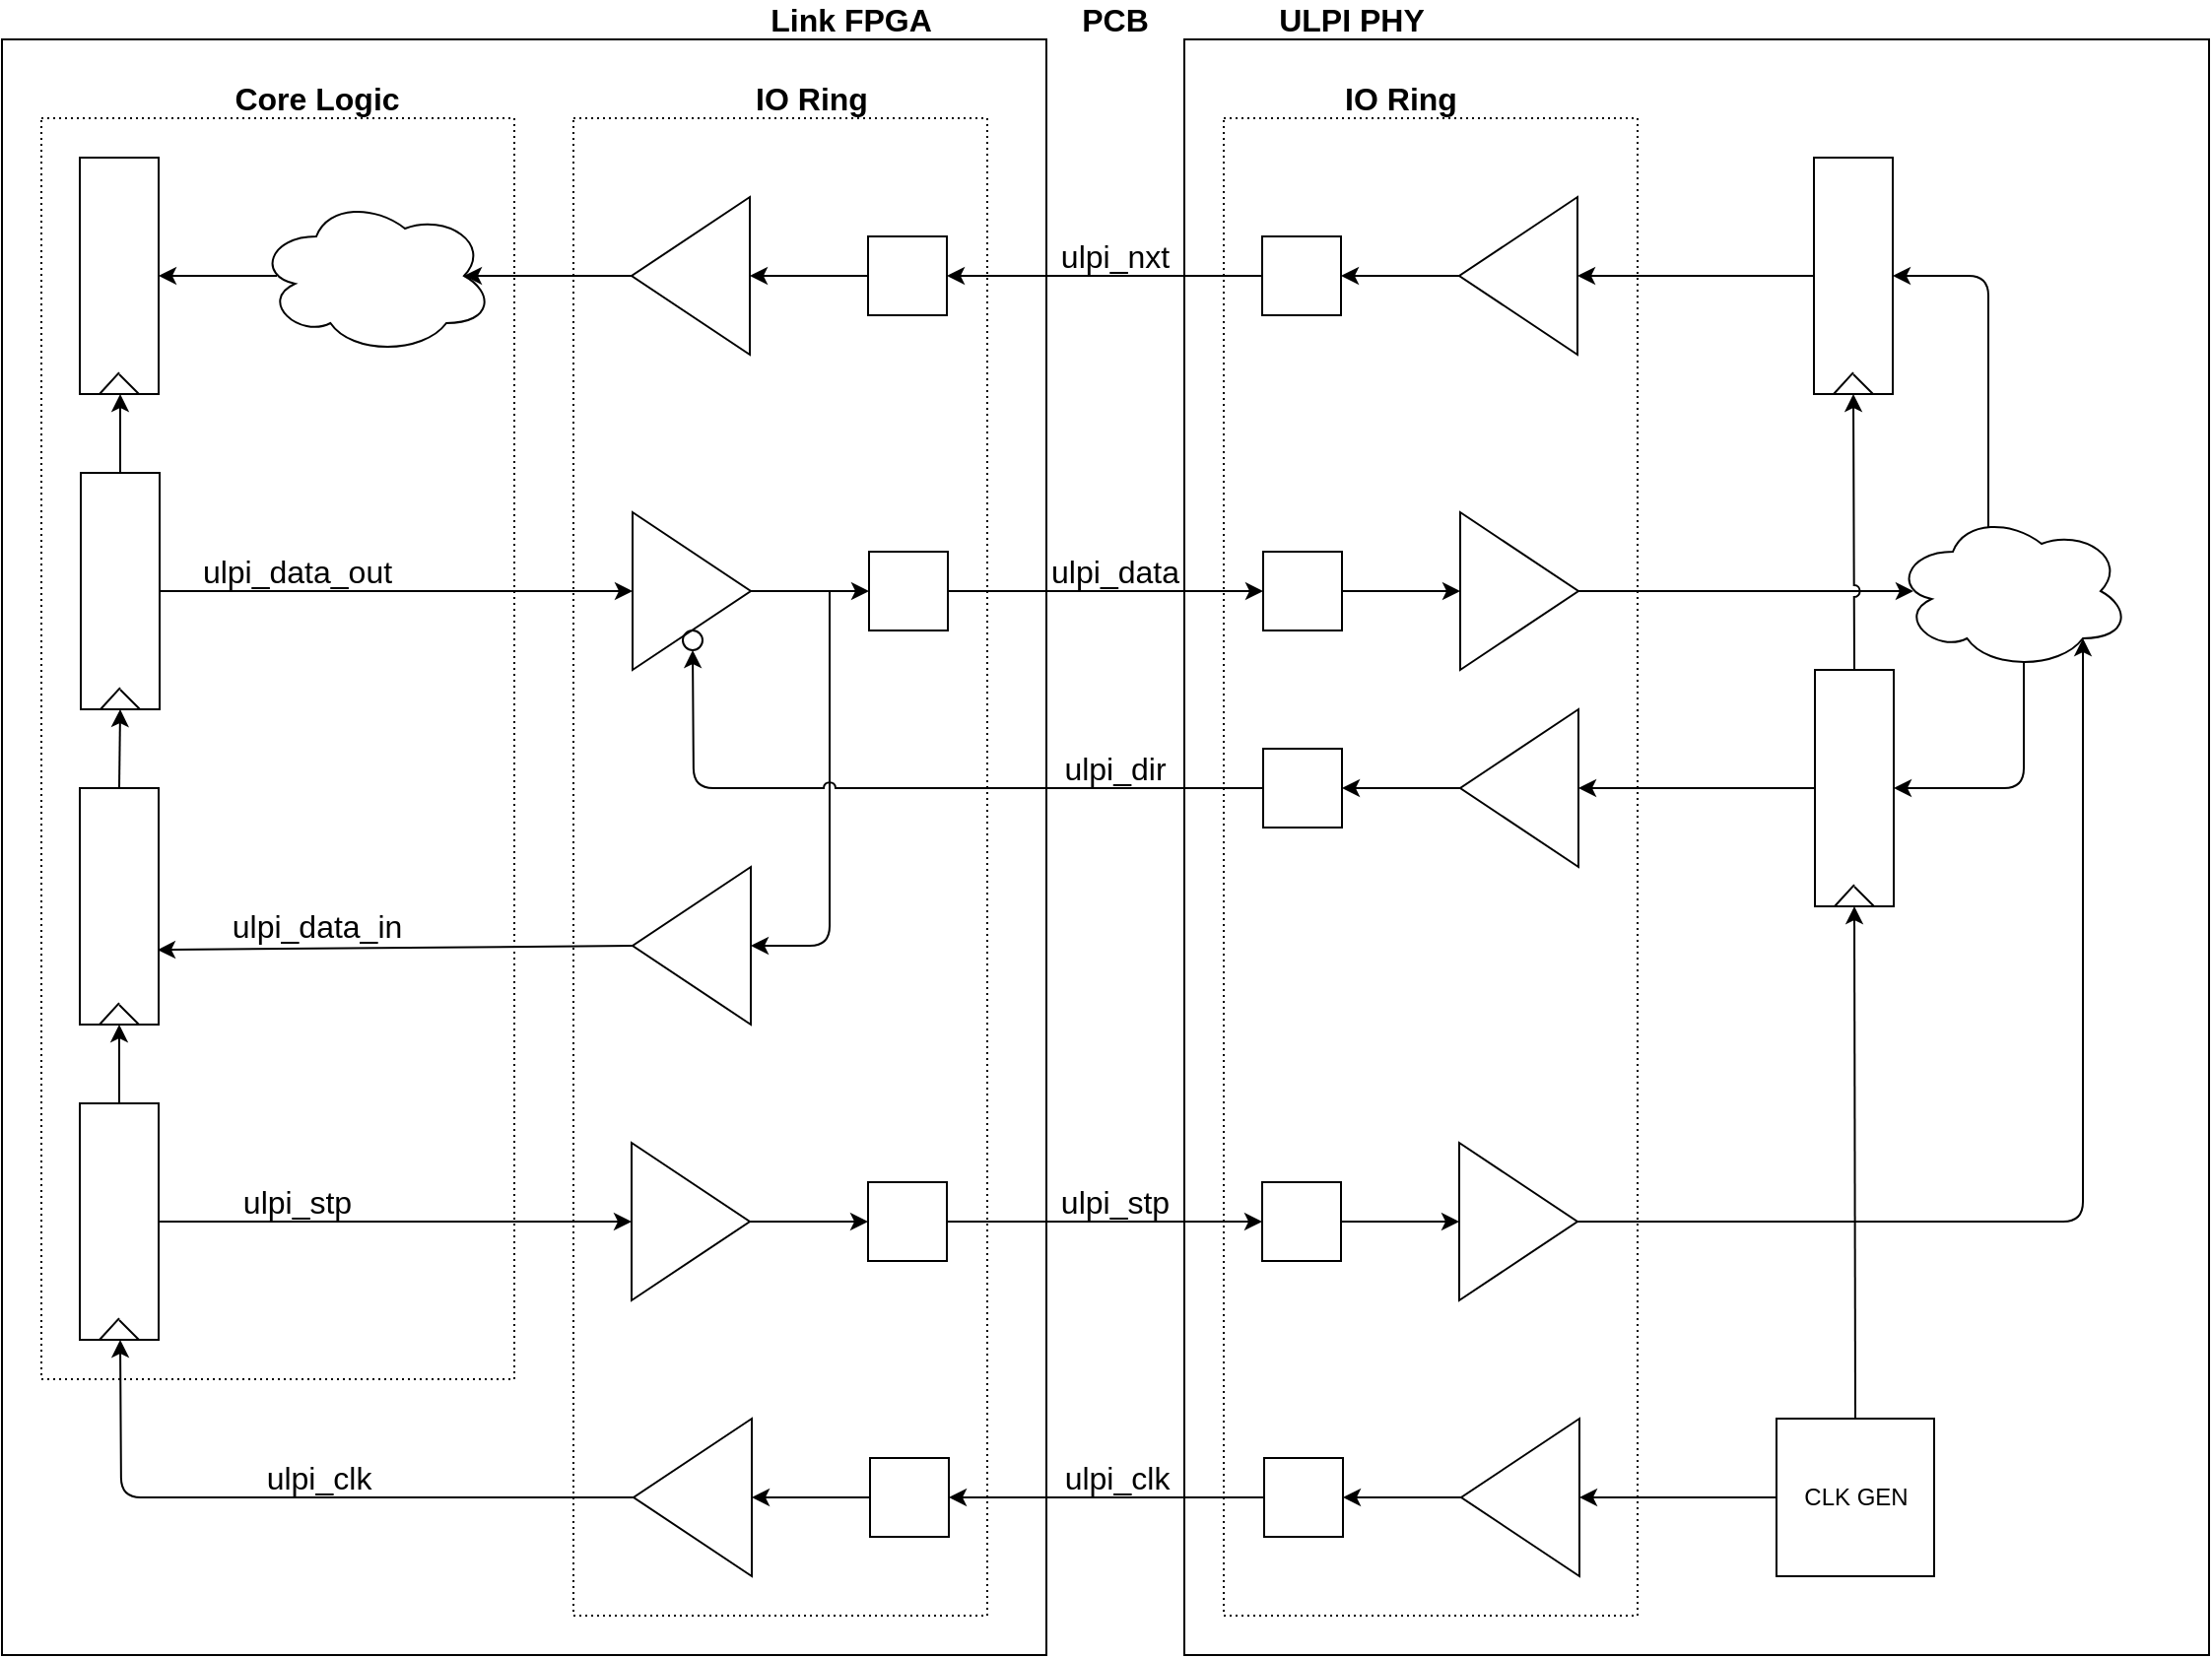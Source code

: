 <mxfile version="11.1.1" type="device"><diagram id="lzg5Di7YtlX_ZDFO6IJB" name="overall_setup_no_delays"><mxGraphModel dx="1768" dy="835" grid="1" gridSize="10" guides="1" tooltips="1" connect="1" arrows="1" fold="1" page="1" pageScale="1" pageWidth="850" pageHeight="1100" math="0" shadow="0"><root><mxCell id="0"/><mxCell id="1" parent="0"/><mxCell id="fNDn1lGV7plp49BUKcye-42" value="" style="rounded=0;whiteSpace=wrap;html=1;fillColor=none;" vertex="1" parent="1"><mxGeometry x="-80" y="140" width="530" height="820" as="geometry"/></mxCell><mxCell id="fNDn1lGV7plp49BUKcye-45" value="" style="rounded=0;whiteSpace=wrap;html=1;fillColor=none;" vertex="1" parent="1"><mxGeometry x="520" y="140" width="520" height="820" as="geometry"/></mxCell><mxCell id="fNDn1lGV7plp49BUKcye-40" value="" style="rounded=0;whiteSpace=wrap;html=1;fillColor=none;dashed=1;dashPattern=1 2;" vertex="1" parent="1"><mxGeometry x="540" y="180" width="210" height="760" as="geometry"/></mxCell><mxCell id="fNDn1lGV7plp49BUKcye-41" value="" style="rounded=0;whiteSpace=wrap;html=1;fillColor=none;dashed=1;dashPattern=1 2;" vertex="1" parent="1"><mxGeometry x="-60" y="180" width="240" height="640" as="geometry"/></mxCell><mxCell id="fNDn1lGV7plp49BUKcye-39" value="" style="rounded=0;whiteSpace=wrap;html=1;fillColor=none;dashed=1;dashPattern=1 2;" vertex="1" parent="1"><mxGeometry x="210" y="180" width="210" height="760" as="geometry"/></mxCell><mxCell id="fNDn1lGV7plp49BUKcye-13" value="" style="ellipse;shape=cloud;whiteSpace=wrap;html=1;" vertex="1" parent="1"><mxGeometry x="880" y="380" width="120" height="80" as="geometry"/></mxCell><mxCell id="fNDn1lGV7plp49BUKcye-5" value="" style="group" vertex="1" connectable="0" parent="1"><mxGeometry x="-40" y="360" width="40" height="120" as="geometry"/></mxCell><mxCell id="fNDn1lGV7plp49BUKcye-1" value="" style="rounded=0;whiteSpace=wrap;html=1;" vertex="1" parent="fNDn1lGV7plp49BUKcye-5"><mxGeometry width="40" height="120" as="geometry"/></mxCell><mxCell id="fNDn1lGV7plp49BUKcye-2" value="" style="endArrow=none;html=1;exitX=0.25;exitY=1;exitDx=0;exitDy=0;entryX=0.5;entryY=0.909;entryDx=0;entryDy=0;entryPerimeter=0;" edge="1" parent="fNDn1lGV7plp49BUKcye-5" source="fNDn1lGV7plp49BUKcye-1" target="fNDn1lGV7plp49BUKcye-1"><mxGeometry width="50" height="50" relative="1" as="geometry"><mxPoint y="180" as="sourcePoint"/><mxPoint x="50" y="130" as="targetPoint"/></mxGeometry></mxCell><mxCell id="fNDn1lGV7plp49BUKcye-3" value="" style="endArrow=none;html=1;" edge="1" parent="fNDn1lGV7plp49BUKcye-5"><mxGeometry width="50" height="50" relative="1" as="geometry"><mxPoint x="30" y="120" as="sourcePoint"/><mxPoint x="20" y="110" as="targetPoint"/></mxGeometry></mxCell><mxCell id="fNDn1lGV7plp49BUKcye-6" value="" style="triangle;whiteSpace=wrap;html=1;" vertex="1" parent="1"><mxGeometry x="240" y="380" width="60" height="80" as="geometry"/></mxCell><mxCell id="fNDn1lGV7plp49BUKcye-7" value="" style="endArrow=classic;html=1;exitX=1;exitY=0.5;exitDx=0;exitDy=0;entryX=0;entryY=0.5;entryDx=0;entryDy=0;endFill=1;" edge="1" parent="1" source="fNDn1lGV7plp49BUKcye-1" target="fNDn1lGV7plp49BUKcye-6"><mxGeometry width="50" height="50" relative="1" as="geometry"><mxPoint x="180" y="480" as="sourcePoint"/><mxPoint x="230" y="430" as="targetPoint"/></mxGeometry></mxCell><mxCell id="fNDn1lGV7plp49BUKcye-8" value="" style="whiteSpace=wrap;html=1;aspect=fixed;" vertex="1" parent="1"><mxGeometry x="360" y="400" width="40" height="40" as="geometry"/></mxCell><mxCell id="fNDn1lGV7plp49BUKcye-9" value="" style="endArrow=none;html=1;entryX=1;entryY=0.5;entryDx=0;entryDy=0;exitX=0;exitY=0.5;exitDx=0;exitDy=0;endFill=0;startArrow=classic;startFill=1;" edge="1" parent="1" source="fNDn1lGV7plp49BUKcye-8" target="fNDn1lGV7plp49BUKcye-6"><mxGeometry width="50" height="50" relative="1" as="geometry"><mxPoint x="320" y="520" as="sourcePoint"/><mxPoint x="370" y="470" as="targetPoint"/></mxGeometry></mxCell><mxCell id="fNDn1lGV7plp49BUKcye-10" value="" style="whiteSpace=wrap;html=1;aspect=fixed;" vertex="1" parent="1"><mxGeometry x="560" y="400" width="40" height="40" as="geometry"/></mxCell><mxCell id="fNDn1lGV7plp49BUKcye-11" value="" style="triangle;whiteSpace=wrap;html=1;" vertex="1" parent="1"><mxGeometry x="660" y="380" width="60" height="80" as="geometry"/></mxCell><mxCell id="fNDn1lGV7plp49BUKcye-12" value="" style="endArrow=none;html=1;entryX=1;entryY=0.5;entryDx=0;entryDy=0;startArrow=classic;startFill=1;" edge="1" parent="1" target="fNDn1lGV7plp49BUKcye-10"><mxGeometry width="50" height="50" relative="1" as="geometry"><mxPoint x="660" y="420" as="sourcePoint"/><mxPoint x="600" y="419.0" as="targetPoint"/></mxGeometry></mxCell><mxCell id="fNDn1lGV7plp49BUKcye-14" value="" style="endArrow=none;html=1;entryX=1;entryY=0.5;entryDx=0;entryDy=0;exitX=0.083;exitY=0.5;exitDx=0;exitDy=0;exitPerimeter=0;rounded=0;startArrow=classic;startFill=1;" edge="1" parent="1" source="fNDn1lGV7plp49BUKcye-13" target="fNDn1lGV7plp49BUKcye-11"><mxGeometry width="50" height="50" relative="1" as="geometry"><mxPoint x="500" y="550" as="sourcePoint"/><mxPoint x="550" y="500" as="targetPoint"/></mxGeometry></mxCell><mxCell id="fNDn1lGV7plp49BUKcye-15" value="" style="triangle;whiteSpace=wrap;html=1;rotation=180;" vertex="1" parent="1"><mxGeometry x="659.5" y="220" width="60" height="80" as="geometry"/></mxCell><mxCell id="fNDn1lGV7plp49BUKcye-16" value="" style="whiteSpace=wrap;html=1;aspect=fixed;" vertex="1" parent="1"><mxGeometry x="559.5" y="240" width="40" height="40" as="geometry"/></mxCell><mxCell id="fNDn1lGV7plp49BUKcye-17" value="" style="endArrow=classic;html=1;entryX=1;entryY=0.5;entryDx=0;entryDy=0;startArrow=none;startFill=0;endFill=1;" edge="1" parent="1" target="fNDn1lGV7plp49BUKcye-16"><mxGeometry width="50" height="50" relative="1" as="geometry"><mxPoint x="659.5" y="260" as="sourcePoint"/><mxPoint x="599.5" y="259.0" as="targetPoint"/></mxGeometry></mxCell><mxCell id="fNDn1lGV7plp49BUKcye-21" value="" style="triangle;whiteSpace=wrap;html=1;rotation=180;" vertex="1" parent="1"><mxGeometry x="239.5" y="220" width="60" height="80" as="geometry"/></mxCell><mxCell id="fNDn1lGV7plp49BUKcye-22" value="" style="whiteSpace=wrap;html=1;aspect=fixed;" vertex="1" parent="1"><mxGeometry x="359.5" y="240" width="40" height="40" as="geometry"/></mxCell><mxCell id="fNDn1lGV7plp49BUKcye-25" value="" style="ellipse;shape=cloud;whiteSpace=wrap;html=1;" vertex="1" parent="1"><mxGeometry x="49.5" y="220" width="120" height="80" as="geometry"/></mxCell><mxCell id="fNDn1lGV7plp49BUKcye-29" value="" style="endArrow=classic;html=1;entryX=0;entryY=0.5;entryDx=0;entryDy=0;exitX=1;exitY=0.5;exitDx=0;exitDy=0;" edge="1" parent="1" source="fNDn1lGV7plp49BUKcye-8" target="fNDn1lGV7plp49BUKcye-10"><mxGeometry width="50" height="50" relative="1" as="geometry"><mxPoint x="420" y="540" as="sourcePoint"/><mxPoint x="470" y="490" as="targetPoint"/></mxGeometry></mxCell><mxCell id="fNDn1lGV7plp49BUKcye-30" value="" style="endArrow=classic;html=1;exitX=0;exitY=0.5;exitDx=0;exitDy=0;entryX=1;entryY=0.5;entryDx=0;entryDy=0;" edge="1" parent="1" source="fNDn1lGV7plp49BUKcye-16" target="fNDn1lGV7plp49BUKcye-22"><mxGeometry width="50" height="50" relative="1" as="geometry"><mxPoint x="379.5" y="150" as="sourcePoint"/><mxPoint x="429.5" y="100" as="targetPoint"/></mxGeometry></mxCell><mxCell id="fNDn1lGV7plp49BUKcye-31" value="" style="endArrow=classic;html=1;entryX=1;entryY=0.5;entryDx=0;entryDy=0;startArrow=none;startFill=0;endFill=1;" edge="1" parent="1"><mxGeometry width="50" height="50" relative="1" as="geometry"><mxPoint x="359.5" y="260" as="sourcePoint"/><mxPoint x="299.5" y="260" as="targetPoint"/></mxGeometry></mxCell><mxCell id="fNDn1lGV7plp49BUKcye-32" value="" style="endArrow=classic;html=1;startArrow=none;startFill=0;endFill=1;exitX=1;exitY=0.5;exitDx=0;exitDy=0;entryX=0.875;entryY=0.5;entryDx=0;entryDy=0;entryPerimeter=0;" edge="1" parent="1" source="fNDn1lGV7plp49BUKcye-21" target="fNDn1lGV7plp49BUKcye-25"><mxGeometry width="50" height="50" relative="1" as="geometry"><mxPoint x="229.5" y="270" as="sourcePoint"/><mxPoint x="189.5" y="259" as="targetPoint"/></mxGeometry></mxCell><mxCell id="fNDn1lGV7plp49BUKcye-34" value="" style="group" vertex="1" connectable="0" parent="1"><mxGeometry x="-40.5" y="200" width="40" height="120" as="geometry"/></mxCell><mxCell id="fNDn1lGV7plp49BUKcye-35" value="" style="rounded=0;whiteSpace=wrap;html=1;" vertex="1" parent="fNDn1lGV7plp49BUKcye-34"><mxGeometry width="40" height="120" as="geometry"/></mxCell><mxCell id="fNDn1lGV7plp49BUKcye-36" value="" style="endArrow=none;html=1;exitX=0.25;exitY=1;exitDx=0;exitDy=0;entryX=0.5;entryY=0.909;entryDx=0;entryDy=0;entryPerimeter=0;" edge="1" parent="fNDn1lGV7plp49BUKcye-34" source="fNDn1lGV7plp49BUKcye-35" target="fNDn1lGV7plp49BUKcye-35"><mxGeometry width="50" height="50" relative="1" as="geometry"><mxPoint y="180" as="sourcePoint"/><mxPoint x="50" y="130" as="targetPoint"/></mxGeometry></mxCell><mxCell id="fNDn1lGV7plp49BUKcye-37" value="" style="endArrow=none;html=1;" edge="1" parent="fNDn1lGV7plp49BUKcye-34"><mxGeometry width="50" height="50" relative="1" as="geometry"><mxPoint x="30" y="120" as="sourcePoint"/><mxPoint x="20" y="110" as="targetPoint"/></mxGeometry></mxCell><mxCell id="fNDn1lGV7plp49BUKcye-38" value="" style="endArrow=classic;html=1;startArrow=none;startFill=0;endFill=1;entryX=1;entryY=0.5;entryDx=0;entryDy=0;" edge="1" parent="1" target="fNDn1lGV7plp49BUKcye-35"><mxGeometry width="50" height="50" relative="1" as="geometry"><mxPoint x="59.5" y="260" as="sourcePoint"/><mxPoint x="49.5" y="260.0" as="targetPoint"/></mxGeometry></mxCell><mxCell id="fNDn1lGV7plp49BUKcye-43" value="&lt;font style=&quot;font-size: 16px&quot;&gt;&lt;b&gt;Link FPGA&lt;/b&gt;&lt;/font&gt;" style="text;html=1;strokeColor=none;fillColor=none;align=center;verticalAlign=middle;whiteSpace=wrap;rounded=0;dashed=1;dashPattern=1 2;" vertex="1" parent="1"><mxGeometry x="300.5" y="120" width="100" height="20" as="geometry"/></mxCell><mxCell id="fNDn1lGV7plp49BUKcye-44" value="&lt;span style=&quot;font-size: 16px&quot;&gt;&lt;b&gt;ULPI PHY&lt;/b&gt;&lt;/span&gt;" style="text;html=1;strokeColor=none;fillColor=none;align=center;verticalAlign=middle;whiteSpace=wrap;rounded=0;dashed=1;dashPattern=1 2;" vertex="1" parent="1"><mxGeometry x="565" y="120" width="80" height="20" as="geometry"/></mxCell><mxCell id="fNDn1lGV7plp49BUKcye-46" value="ulpi_data_out" style="text;html=1;strokeColor=none;fillColor=none;align=center;verticalAlign=middle;whiteSpace=wrap;rounded=0;dashed=1;dashPattern=1 2;fontSize=16;" vertex="1" parent="1"><mxGeometry x="50" y="400" width="40" height="20" as="geometry"/></mxCell><mxCell id="fNDn1lGV7plp49BUKcye-47" value="ulpi_data" style="text;html=1;strokeColor=none;fillColor=none;align=center;verticalAlign=middle;whiteSpace=wrap;rounded=0;dashed=1;dashPattern=1 2;fontSize=16;" vertex="1" parent="1"><mxGeometry x="465" y="400" width="40" height="20" as="geometry"/></mxCell><mxCell id="fNDn1lGV7plp49BUKcye-48" value="ulpi_nxt" style="text;html=1;strokeColor=none;fillColor=none;align=center;verticalAlign=middle;whiteSpace=wrap;rounded=0;dashed=1;dashPattern=1 2;fontSize=16;" vertex="1" parent="1"><mxGeometry x="464.5" y="240" width="40" height="20" as="geometry"/></mxCell><mxCell id="fNDn1lGV7plp49BUKcye-50" value="" style="triangle;whiteSpace=wrap;html=1;rotation=180;" vertex="1" parent="1"><mxGeometry x="240" y="560" width="60" height="80" as="geometry"/></mxCell><mxCell id="fNDn1lGV7plp49BUKcye-52" value="" style="endArrow=classic;html=1;entryX=0;entryY=0.5;entryDx=0;entryDy=0;" edge="1" parent="1" target="fNDn1lGV7plp49BUKcye-50"><mxGeometry width="50" height="50" relative="1" as="geometry"><mxPoint x="340" y="420" as="sourcePoint"/><mxPoint x="390" y="490" as="targetPoint"/><Array as="points"><mxPoint x="340" y="600"/></Array></mxGeometry></mxCell><mxCell id="fNDn1lGV7plp49BUKcye-53" value="" style="endArrow=classic;html=1;startArrow=none;startFill=0;endFill=1;exitX=1;exitY=0.5;exitDx=0;exitDy=0;entryX=0.987;entryY=0.684;entryDx=0;entryDy=0;entryPerimeter=0;" edge="1" parent="1" source="fNDn1lGV7plp49BUKcye-50" target="fNDn1lGV7plp49BUKcye-55"><mxGeometry width="50" height="50" relative="1" as="geometry"><mxPoint x="250" y="290" as="sourcePoint"/><mxPoint x="165" y="290" as="targetPoint"/></mxGeometry></mxCell><mxCell id="fNDn1lGV7plp49BUKcye-54" value="" style="group" vertex="1" connectable="0" parent="1"><mxGeometry x="-40.5" y="520" width="40" height="120" as="geometry"/></mxCell><mxCell id="fNDn1lGV7plp49BUKcye-55" value="" style="rounded=0;whiteSpace=wrap;html=1;" vertex="1" parent="fNDn1lGV7plp49BUKcye-54"><mxGeometry width="40" height="120" as="geometry"/></mxCell><mxCell id="fNDn1lGV7plp49BUKcye-56" value="" style="endArrow=none;html=1;exitX=0.25;exitY=1;exitDx=0;exitDy=0;entryX=0.5;entryY=0.909;entryDx=0;entryDy=0;entryPerimeter=0;" edge="1" parent="fNDn1lGV7plp49BUKcye-54" source="fNDn1lGV7plp49BUKcye-55" target="fNDn1lGV7plp49BUKcye-55"><mxGeometry width="50" height="50" relative="1" as="geometry"><mxPoint y="180" as="sourcePoint"/><mxPoint x="50" y="130" as="targetPoint"/></mxGeometry></mxCell><mxCell id="fNDn1lGV7plp49BUKcye-57" value="" style="endArrow=none;html=1;" edge="1" parent="fNDn1lGV7plp49BUKcye-54"><mxGeometry width="50" height="50" relative="1" as="geometry"><mxPoint x="30" y="120" as="sourcePoint"/><mxPoint x="20" y="110" as="targetPoint"/></mxGeometry></mxCell><mxCell id="fNDn1lGV7plp49BUKcye-58" value="ulpi_data_in" style="text;html=1;strokeColor=none;fillColor=none;align=center;verticalAlign=middle;whiteSpace=wrap;rounded=0;dashed=1;dashPattern=1 2;fontSize=16;" vertex="1" parent="1"><mxGeometry x="60" y="580" width="40" height="20" as="geometry"/></mxCell><mxCell id="fNDn1lGV7plp49BUKcye-59" value="" style="triangle;whiteSpace=wrap;html=1;rotation=180;" vertex="1" parent="1"><mxGeometry x="660" y="480" width="60" height="80" as="geometry"/></mxCell><mxCell id="fNDn1lGV7plp49BUKcye-60" value="" style="whiteSpace=wrap;html=1;aspect=fixed;" vertex="1" parent="1"><mxGeometry x="560" y="500" width="40" height="40" as="geometry"/></mxCell><mxCell id="fNDn1lGV7plp49BUKcye-61" value="" style="endArrow=classic;html=1;entryX=1;entryY=0.5;entryDx=0;entryDy=0;startArrow=none;startFill=0;endFill=1;" edge="1" parent="1" target="fNDn1lGV7plp49BUKcye-60"><mxGeometry width="50" height="50" relative="1" as="geometry"><mxPoint x="660" y="520" as="sourcePoint"/><mxPoint x="600" y="519.0" as="targetPoint"/></mxGeometry></mxCell><mxCell id="fNDn1lGV7plp49BUKcye-62" value="" style="endArrow=classic;html=1;exitX=0;exitY=0.5;exitDx=0;exitDy=0;jumpStyle=arc;entryX=0.5;entryY=1;entryDx=0;entryDy=0;" edge="1" parent="1" source="fNDn1lGV7plp49BUKcye-60" target="fNDn1lGV7plp49BUKcye-124"><mxGeometry width="50" height="50" relative="1" as="geometry"><mxPoint x="460" y="540" as="sourcePoint"/><mxPoint x="270" y="460" as="targetPoint"/><Array as="points"><mxPoint x="271" y="520"/></Array></mxGeometry></mxCell><mxCell id="fNDn1lGV7plp49BUKcye-63" value="ulpi_dir" style="text;html=1;strokeColor=none;fillColor=none;align=center;verticalAlign=middle;whiteSpace=wrap;rounded=0;dashed=1;dashPattern=1 2;fontSize=16;" vertex="1" parent="1"><mxGeometry x="465" y="500" width="40" height="20" as="geometry"/></mxCell><mxCell id="fNDn1lGV7plp49BUKcye-65" value="" style="group" vertex="1" connectable="0" parent="1"><mxGeometry x="839.5" y="200" width="40" height="120" as="geometry"/></mxCell><mxCell id="fNDn1lGV7plp49BUKcye-66" value="" style="rounded=0;whiteSpace=wrap;html=1;" vertex="1" parent="fNDn1lGV7plp49BUKcye-65"><mxGeometry width="40" height="120" as="geometry"/></mxCell><mxCell id="fNDn1lGV7plp49BUKcye-67" value="" style="endArrow=none;html=1;exitX=0.25;exitY=1;exitDx=0;exitDy=0;entryX=0.5;entryY=0.909;entryDx=0;entryDy=0;entryPerimeter=0;" edge="1" parent="fNDn1lGV7plp49BUKcye-65" source="fNDn1lGV7plp49BUKcye-66" target="fNDn1lGV7plp49BUKcye-66"><mxGeometry width="50" height="50" relative="1" as="geometry"><mxPoint y="180" as="sourcePoint"/><mxPoint x="50" y="130" as="targetPoint"/></mxGeometry></mxCell><mxCell id="fNDn1lGV7plp49BUKcye-68" value="" style="endArrow=none;html=1;" edge="1" parent="fNDn1lGV7plp49BUKcye-65"><mxGeometry width="50" height="50" relative="1" as="geometry"><mxPoint x="30" y="120" as="sourcePoint"/><mxPoint x="20" y="110" as="targetPoint"/></mxGeometry></mxCell><mxCell id="fNDn1lGV7plp49BUKcye-69" value="" style="group" vertex="1" connectable="0" parent="1"><mxGeometry x="840" y="460" width="40" height="120" as="geometry"/></mxCell><mxCell id="fNDn1lGV7plp49BUKcye-70" value="" style="rounded=0;whiteSpace=wrap;html=1;" vertex="1" parent="fNDn1lGV7plp49BUKcye-69"><mxGeometry width="40" height="120" as="geometry"/></mxCell><mxCell id="fNDn1lGV7plp49BUKcye-71" value="" style="endArrow=none;html=1;exitX=0.25;exitY=1;exitDx=0;exitDy=0;entryX=0.5;entryY=0.909;entryDx=0;entryDy=0;entryPerimeter=0;" edge="1" parent="fNDn1lGV7plp49BUKcye-69" source="fNDn1lGV7plp49BUKcye-70" target="fNDn1lGV7plp49BUKcye-70"><mxGeometry width="50" height="50" relative="1" as="geometry"><mxPoint y="180" as="sourcePoint"/><mxPoint x="50" y="130" as="targetPoint"/></mxGeometry></mxCell><mxCell id="fNDn1lGV7plp49BUKcye-72" value="" style="endArrow=none;html=1;" edge="1" parent="fNDn1lGV7plp49BUKcye-69"><mxGeometry width="50" height="50" relative="1" as="geometry"><mxPoint x="30" y="120" as="sourcePoint"/><mxPoint x="20" y="110" as="targetPoint"/></mxGeometry></mxCell><mxCell id="fNDn1lGV7plp49BUKcye-73" value="" style="endArrow=classic;html=1;exitX=0;exitY=0.5;exitDx=0;exitDy=0;entryX=0;entryY=0.5;entryDx=0;entryDy=0;" edge="1" parent="1" source="fNDn1lGV7plp49BUKcye-66" target="fNDn1lGV7plp49BUKcye-15"><mxGeometry width="50" height="50" relative="1" as="geometry"><mxPoint x="759.5" y="250" as="sourcePoint"/><mxPoint x="809.5" y="200" as="targetPoint"/></mxGeometry></mxCell><mxCell id="fNDn1lGV7plp49BUKcye-74" value="" style="endArrow=classic;html=1;exitX=0;exitY=0.5;exitDx=0;exitDy=0;entryX=0;entryY=0.5;entryDx=0;entryDy=0;" edge="1" parent="1" source="fNDn1lGV7plp49BUKcye-70" target="fNDn1lGV7plp49BUKcye-59"><mxGeometry width="50" height="50" relative="1" as="geometry"><mxPoint x="850" y="290" as="sourcePoint"/><mxPoint x="730" y="290" as="targetPoint"/></mxGeometry></mxCell><mxCell id="fNDn1lGV7plp49BUKcye-75" value="" style="endArrow=classic;html=1;exitX=0.4;exitY=0.1;exitDx=0;exitDy=0;exitPerimeter=0;entryX=1;entryY=0.5;entryDx=0;entryDy=0;" edge="1" parent="1" source="fNDn1lGV7plp49BUKcye-13" target="fNDn1lGV7plp49BUKcye-66"><mxGeometry width="50" height="50" relative="1" as="geometry"><mxPoint x="960" y="360" as="sourcePoint"/><mxPoint x="1010" y="310" as="targetPoint"/><Array as="points"><mxPoint x="928" y="260"/></Array></mxGeometry></mxCell><mxCell id="fNDn1lGV7plp49BUKcye-76" value="" style="endArrow=classic;html=1;exitX=0.55;exitY=0.95;exitDx=0;exitDy=0;exitPerimeter=0;entryX=1;entryY=0.5;entryDx=0;entryDy=0;" edge="1" parent="1" source="fNDn1lGV7plp49BUKcye-13" target="fNDn1lGV7plp49BUKcye-70"><mxGeometry width="50" height="50" relative="1" as="geometry"><mxPoint x="970" y="590" as="sourcePoint"/><mxPoint x="1020" y="540" as="targetPoint"/><Array as="points"><mxPoint x="946" y="520"/></Array></mxGeometry></mxCell><mxCell id="fNDn1lGV7plp49BUKcye-80" value="" style="triangle;whiteSpace=wrap;html=1;rotation=180;" vertex="1" parent="1"><mxGeometry x="660.5" y="840" width="60" height="80" as="geometry"/></mxCell><mxCell id="fNDn1lGV7plp49BUKcye-81" value="" style="whiteSpace=wrap;html=1;aspect=fixed;" vertex="1" parent="1"><mxGeometry x="560.5" y="860" width="40" height="40" as="geometry"/></mxCell><mxCell id="fNDn1lGV7plp49BUKcye-82" value="" style="endArrow=classic;html=1;entryX=1;entryY=0.5;entryDx=0;entryDy=0;startArrow=none;startFill=0;endFill=1;" edge="1" parent="1" target="fNDn1lGV7plp49BUKcye-81"><mxGeometry width="50" height="50" relative="1" as="geometry"><mxPoint x="660.5" y="880" as="sourcePoint"/><mxPoint x="600.5" y="879.0" as="targetPoint"/></mxGeometry></mxCell><mxCell id="fNDn1lGV7plp49BUKcye-83" value="" style="triangle;whiteSpace=wrap;html=1;rotation=180;" vertex="1" parent="1"><mxGeometry x="240.5" y="840" width="60" height="80" as="geometry"/></mxCell><mxCell id="fNDn1lGV7plp49BUKcye-84" value="" style="whiteSpace=wrap;html=1;aspect=fixed;" vertex="1" parent="1"><mxGeometry x="360.5" y="860" width="40" height="40" as="geometry"/></mxCell><mxCell id="fNDn1lGV7plp49BUKcye-85" value="" style="endArrow=classic;html=1;exitX=0;exitY=0.5;exitDx=0;exitDy=0;entryX=1;entryY=0.5;entryDx=0;entryDy=0;" edge="1" parent="1" source="fNDn1lGV7plp49BUKcye-81" target="fNDn1lGV7plp49BUKcye-84"><mxGeometry width="50" height="50" relative="1" as="geometry"><mxPoint x="380.5" y="770" as="sourcePoint"/><mxPoint x="430.5" y="720" as="targetPoint"/></mxGeometry></mxCell><mxCell id="fNDn1lGV7plp49BUKcye-86" value="" style="endArrow=classic;html=1;entryX=1;entryY=0.5;entryDx=0;entryDy=0;startArrow=none;startFill=0;endFill=1;" edge="1" parent="1"><mxGeometry width="50" height="50" relative="1" as="geometry"><mxPoint x="360.5" y="880" as="sourcePoint"/><mxPoint x="300.5" y="880" as="targetPoint"/></mxGeometry></mxCell><mxCell id="fNDn1lGV7plp49BUKcye-87" value="ulpi_clk" style="text;html=1;strokeColor=none;fillColor=none;align=center;verticalAlign=middle;whiteSpace=wrap;rounded=0;dashed=1;dashPattern=1 2;fontSize=16;" vertex="1" parent="1"><mxGeometry x="465.5" y="860" width="40" height="20" as="geometry"/></mxCell><mxCell id="fNDn1lGV7plp49BUKcye-88" value="" style="endArrow=classic;html=1;exitX=1;exitY=0.5;exitDx=0;exitDy=0;entryX=0.5;entryY=1;entryDx=0;entryDy=0;" edge="1" parent="1" source="fNDn1lGV7plp49BUKcye-83"><mxGeometry width="50" height="50" relative="1" as="geometry"><mxPoint x="-279.5" y="1010" as="sourcePoint"/><mxPoint x="-20" y="800" as="targetPoint"/><Array as="points"><mxPoint x="-19.5" y="880"/></Array></mxGeometry></mxCell><mxCell id="fNDn1lGV7plp49BUKcye-90" value="ulpi_clk" style="text;html=1;strokeColor=none;fillColor=none;align=center;verticalAlign=middle;whiteSpace=wrap;rounded=0;dashed=1;dashPattern=1 2;fontSize=16;" vertex="1" parent="1"><mxGeometry x="60.5" y="860" width="40" height="20" as="geometry"/></mxCell><mxCell id="fNDn1lGV7plp49BUKcye-91" value="" style="endArrow=classic;html=1;exitX=0.5;exitY=0;exitDx=0;exitDy=0;" edge="1" parent="1" source="fNDn1lGV7plp49BUKcye-55"><mxGeometry width="50" height="50" relative="1" as="geometry"><mxPoint x="-150" y="580" as="sourcePoint"/><mxPoint x="-20" y="480" as="targetPoint"/></mxGeometry></mxCell><mxCell id="fNDn1lGV7plp49BUKcye-92" value="" style="endArrow=classic;html=1;exitX=0.5;exitY=0;exitDx=0;exitDy=0;" edge="1" parent="1" source="fNDn1lGV7plp49BUKcye-1"><mxGeometry width="50" height="50" relative="1" as="geometry"><mxPoint x="-20.5" y="340.0" as="sourcePoint"/><mxPoint x="-20" y="320" as="targetPoint"/></mxGeometry></mxCell><mxCell id="fNDn1lGV7plp49BUKcye-93" value="CLK GEN" style="rounded=0;whiteSpace=wrap;html=1;fillColor=none;" vertex="1" parent="1"><mxGeometry x="820.5" y="840" width="80" height="80" as="geometry"/></mxCell><mxCell id="fNDn1lGV7plp49BUKcye-94" value="" style="endArrow=classic;html=1;entryX=0.5;entryY=1;entryDx=0;entryDy=0;exitX=0.5;exitY=0;exitDx=0;exitDy=0;" edge="1" parent="1" source="fNDn1lGV7plp49BUKcye-93" target="fNDn1lGV7plp49BUKcye-70"><mxGeometry width="50" height="50" relative="1" as="geometry"><mxPoint x="720" y="920" as="sourcePoint"/><mxPoint x="770" y="870" as="targetPoint"/></mxGeometry></mxCell><mxCell id="fNDn1lGV7plp49BUKcye-95" value="" style="endArrow=classic;html=1;entryX=0;entryY=0.5;entryDx=0;entryDy=0;exitX=0;exitY=0.5;exitDx=0;exitDy=0;" edge="1" parent="1" source="fNDn1lGV7plp49BUKcye-93" target="fNDn1lGV7plp49BUKcye-80"><mxGeometry width="50" height="50" relative="1" as="geometry"><mxPoint x="630.5" y="1060" as="sourcePoint"/><mxPoint x="680.5" y="1010" as="targetPoint"/></mxGeometry></mxCell><mxCell id="fNDn1lGV7plp49BUKcye-96" value="" style="endArrow=classic;html=1;entryX=0.5;entryY=1;entryDx=0;entryDy=0;exitX=0.5;exitY=0;exitDx=0;exitDy=0;jumpStyle=arc;" edge="1" parent="1" source="fNDn1lGV7plp49BUKcye-70" target="fNDn1lGV7plp49BUKcye-66"><mxGeometry width="50" height="50" relative="1" as="geometry"><mxPoint x="800" y="430" as="sourcePoint"/><mxPoint x="850" y="380" as="targetPoint"/></mxGeometry></mxCell><mxCell id="fNDn1lGV7plp49BUKcye-97" value="&lt;font style=&quot;font-size: 16px&quot;&gt;&lt;b&gt;IO Ring&lt;/b&gt;&lt;/font&gt;" style="text;html=1;strokeColor=none;fillColor=none;align=center;verticalAlign=middle;whiteSpace=wrap;rounded=0;dashed=1;dashPattern=1 2;" vertex="1" parent="1"><mxGeometry x="280.5" y="160" width="100" height="20" as="geometry"/></mxCell><mxCell id="fNDn1lGV7plp49BUKcye-98" value="&lt;font style=&quot;font-size: 16px&quot;&gt;&lt;b&gt;Core Logic&lt;/b&gt;&lt;/font&gt;" style="text;html=1;strokeColor=none;fillColor=none;align=center;verticalAlign=middle;whiteSpace=wrap;rounded=0;dashed=1;dashPattern=1 2;" vertex="1" parent="1"><mxGeometry x="30" y="160" width="100" height="20" as="geometry"/></mxCell><mxCell id="fNDn1lGV7plp49BUKcye-99" value="&lt;span style=&quot;font-size: 16px&quot;&gt;&lt;b&gt;PCB&lt;/b&gt;&lt;/span&gt;" style="text;html=1;strokeColor=none;fillColor=none;align=center;verticalAlign=middle;whiteSpace=wrap;rounded=0;dashed=1;dashPattern=1 2;" vertex="1" parent="1"><mxGeometry x="449.5" y="120" width="70" height="20" as="geometry"/></mxCell><mxCell id="fNDn1lGV7plp49BUKcye-102" value="" style="group" vertex="1" connectable="0" parent="1"><mxGeometry x="-40.5" y="680" width="40" height="120" as="geometry"/></mxCell><mxCell id="fNDn1lGV7plp49BUKcye-103" value="" style="rounded=0;whiteSpace=wrap;html=1;" vertex="1" parent="fNDn1lGV7plp49BUKcye-102"><mxGeometry width="40" height="120" as="geometry"/></mxCell><mxCell id="fNDn1lGV7plp49BUKcye-104" value="" style="endArrow=none;html=1;exitX=0.25;exitY=1;exitDx=0;exitDy=0;entryX=0.5;entryY=0.909;entryDx=0;entryDy=0;entryPerimeter=0;" edge="1" parent="fNDn1lGV7plp49BUKcye-102" source="fNDn1lGV7plp49BUKcye-103" target="fNDn1lGV7plp49BUKcye-103"><mxGeometry width="50" height="50" relative="1" as="geometry"><mxPoint y="180" as="sourcePoint"/><mxPoint x="50" y="130" as="targetPoint"/></mxGeometry></mxCell><mxCell id="fNDn1lGV7plp49BUKcye-105" value="" style="endArrow=none;html=1;" edge="1" parent="fNDn1lGV7plp49BUKcye-102"><mxGeometry width="50" height="50" relative="1" as="geometry"><mxPoint x="30" y="120" as="sourcePoint"/><mxPoint x="20" y="110" as="targetPoint"/></mxGeometry></mxCell><mxCell id="fNDn1lGV7plp49BUKcye-106" value="" style="triangle;whiteSpace=wrap;html=1;" vertex="1" parent="1"><mxGeometry x="239.5" y="700" width="60" height="80" as="geometry"/></mxCell><mxCell id="fNDn1lGV7plp49BUKcye-107" value="" style="endArrow=classic;html=1;exitX=1;exitY=0.5;exitDx=0;exitDy=0;entryX=0;entryY=0.5;entryDx=0;entryDy=0;endFill=1;" edge="1" parent="1" source="fNDn1lGV7plp49BUKcye-103" target="fNDn1lGV7plp49BUKcye-106"><mxGeometry width="50" height="50" relative="1" as="geometry"><mxPoint x="179.5" y="800" as="sourcePoint"/><mxPoint x="229.5" y="750" as="targetPoint"/></mxGeometry></mxCell><mxCell id="fNDn1lGV7plp49BUKcye-108" value="" style="whiteSpace=wrap;html=1;aspect=fixed;" vertex="1" parent="1"><mxGeometry x="359.5" y="720" width="40" height="40" as="geometry"/></mxCell><mxCell id="fNDn1lGV7plp49BUKcye-109" value="" style="endArrow=none;html=1;entryX=1;entryY=0.5;entryDx=0;entryDy=0;exitX=0;exitY=0.5;exitDx=0;exitDy=0;endFill=0;startArrow=classic;startFill=1;" edge="1" parent="1" source="fNDn1lGV7plp49BUKcye-108" target="fNDn1lGV7plp49BUKcye-106"><mxGeometry width="50" height="50" relative="1" as="geometry"><mxPoint x="319.5" y="840" as="sourcePoint"/><mxPoint x="369.5" y="790" as="targetPoint"/></mxGeometry></mxCell><mxCell id="fNDn1lGV7plp49BUKcye-110" value="" style="whiteSpace=wrap;html=1;aspect=fixed;" vertex="1" parent="1"><mxGeometry x="559.5" y="720" width="40" height="40" as="geometry"/></mxCell><mxCell id="fNDn1lGV7plp49BUKcye-112" value="" style="triangle;whiteSpace=wrap;html=1;" vertex="1" parent="1"><mxGeometry x="659.5" y="700" width="60" height="80" as="geometry"/></mxCell><mxCell id="fNDn1lGV7plp49BUKcye-113" value="" style="endArrow=none;html=1;entryX=1;entryY=0.5;entryDx=0;entryDy=0;startArrow=classic;startFill=1;" edge="1" parent="1" target="fNDn1lGV7plp49BUKcye-110"><mxGeometry width="50" height="50" relative="1" as="geometry"><mxPoint x="659.5" y="740.0" as="sourcePoint"/><mxPoint x="599.5" y="739.0" as="targetPoint"/></mxGeometry></mxCell><mxCell id="fNDn1lGV7plp49BUKcye-114" value="" style="endArrow=classic;html=1;entryX=0;entryY=0.5;entryDx=0;entryDy=0;exitX=1;exitY=0.5;exitDx=0;exitDy=0;" edge="1" parent="1" source="fNDn1lGV7plp49BUKcye-108" target="fNDn1lGV7plp49BUKcye-110"><mxGeometry width="50" height="50" relative="1" as="geometry"><mxPoint x="419.5" y="860" as="sourcePoint"/><mxPoint x="469.5" y="810" as="targetPoint"/></mxGeometry></mxCell><mxCell id="fNDn1lGV7plp49BUKcye-115" value="ulpi_stp" style="text;html=1;strokeColor=none;fillColor=none;align=center;verticalAlign=middle;whiteSpace=wrap;rounded=0;dashed=1;dashPattern=1 2;fontSize=16;" vertex="1" parent="1"><mxGeometry x="49.5" y="720" width="40" height="20" as="geometry"/></mxCell><mxCell id="fNDn1lGV7plp49BUKcye-116" value="ulpi_stp" style="text;html=1;strokeColor=none;fillColor=none;align=center;verticalAlign=middle;whiteSpace=wrap;rounded=0;dashed=1;dashPattern=1 2;fontSize=16;" vertex="1" parent="1"><mxGeometry x="464.5" y="720" width="40" height="20" as="geometry"/></mxCell><mxCell id="fNDn1lGV7plp49BUKcye-117" value="" style="endArrow=classic;html=1;fontSize=16;entryX=0.5;entryY=1;entryDx=0;entryDy=0;exitX=0.5;exitY=0;exitDx=0;exitDy=0;" edge="1" parent="1" source="fNDn1lGV7plp49BUKcye-103" target="fNDn1lGV7plp49BUKcye-55"><mxGeometry width="50" height="50" relative="1" as="geometry"><mxPoint x="-80" y="700" as="sourcePoint"/><mxPoint x="-30" y="650" as="targetPoint"/></mxGeometry></mxCell><mxCell id="fNDn1lGV7plp49BUKcye-119" value="" style="endArrow=classic;html=1;fontSize=16;exitX=1;exitY=0.5;exitDx=0;exitDy=0;entryX=0.8;entryY=0.8;entryDx=0;entryDy=0;entryPerimeter=0;" edge="1" parent="1" source="fNDn1lGV7plp49BUKcye-112" target="fNDn1lGV7plp49BUKcye-13"><mxGeometry width="50" height="50" relative="1" as="geometry"><mxPoint x="780" y="730" as="sourcePoint"/><mxPoint x="830" y="680" as="targetPoint"/><Array as="points"><mxPoint x="976" y="740"/></Array></mxGeometry></mxCell><mxCell id="fNDn1lGV7plp49BUKcye-122" value="&lt;font style=&quot;font-size: 16px&quot;&gt;&lt;b&gt;IO Ring&lt;/b&gt;&lt;/font&gt;" style="text;html=1;strokeColor=none;fillColor=none;align=center;verticalAlign=middle;whiteSpace=wrap;rounded=0;dashed=1;dashPattern=1 2;" vertex="1" parent="1"><mxGeometry x="579.5" y="160" width="100" height="20" as="geometry"/></mxCell><mxCell id="fNDn1lGV7plp49BUKcye-124" value="" style="ellipse;whiteSpace=wrap;html=1;aspect=fixed;fillColor=none;fontSize=16;" vertex="1" parent="1"><mxGeometry x="265.5" y="440" width="10" height="10" as="geometry"/></mxCell></root></mxGraphModel></diagram></mxfile>